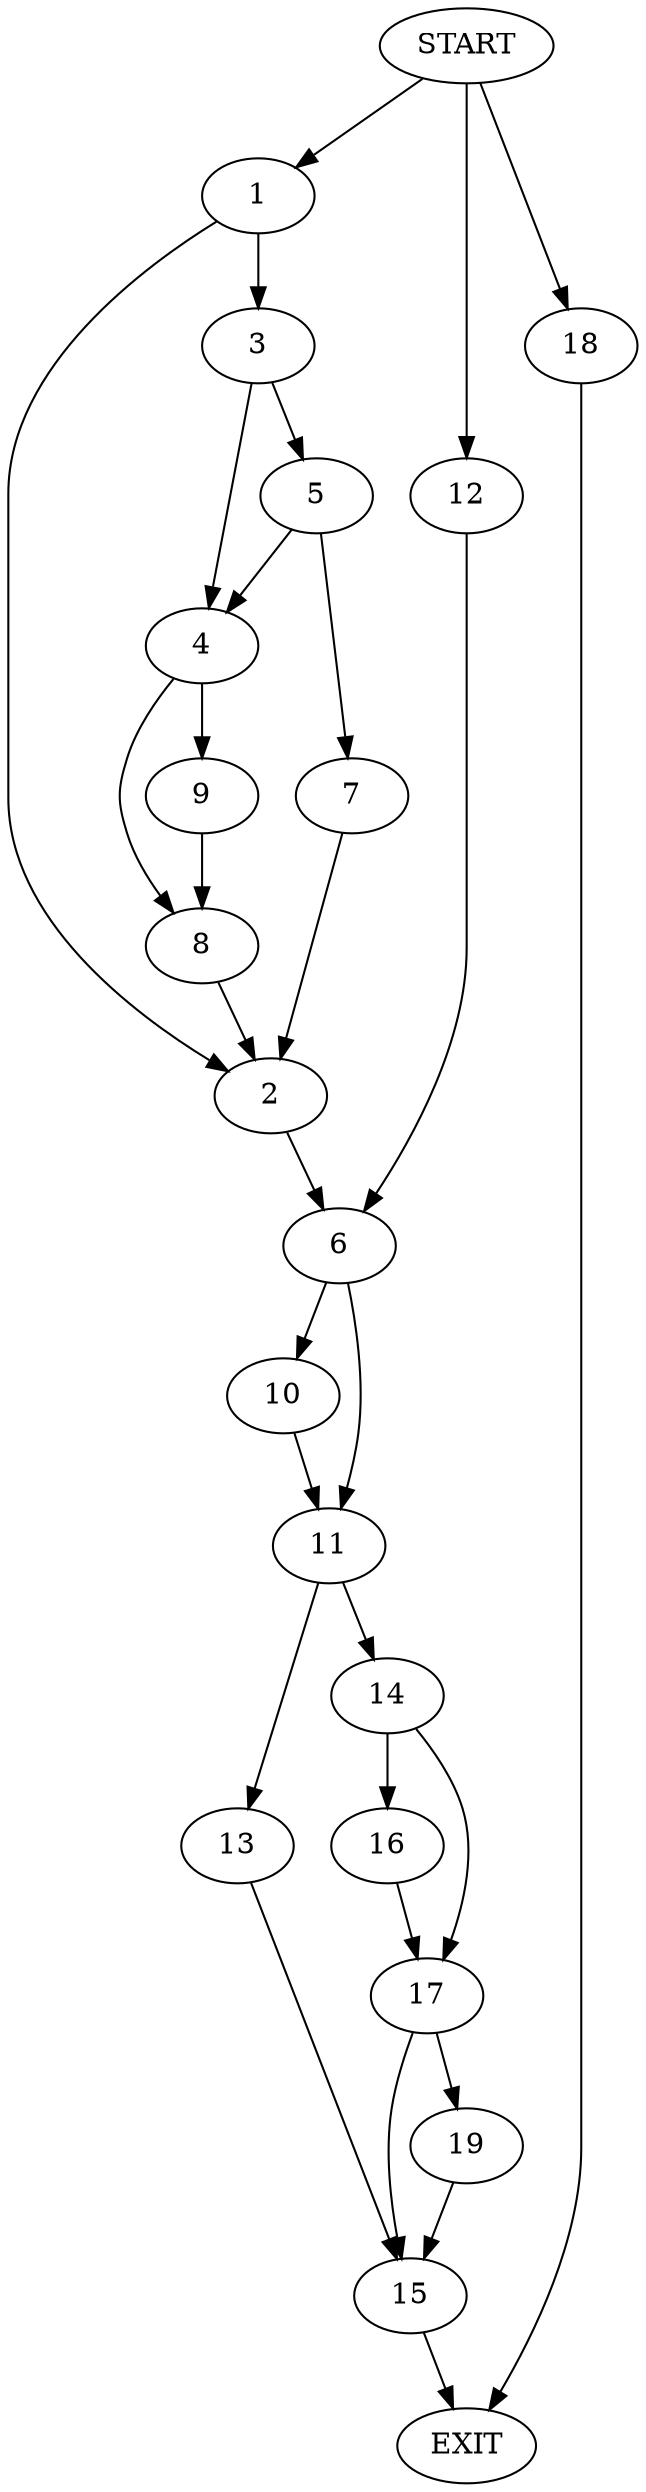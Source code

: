 digraph {
0 [label="START"]
20 [label="EXIT"]
0 -> 1
1 -> 2
1 -> 3
3 -> 4
3 -> 5
2 -> 6
5 -> 4
5 -> 7
4 -> 8
4 -> 9
7 -> 2
9 -> 8
8 -> 2
6 -> 10
6 -> 11
0 -> 12
12 -> 6
11 -> 13
11 -> 14
10 -> 11
13 -> 15
14 -> 16
14 -> 17
0 -> 18
18 -> 20
15 -> 20
16 -> 17
17 -> 19
17 -> 15
19 -> 15
}
